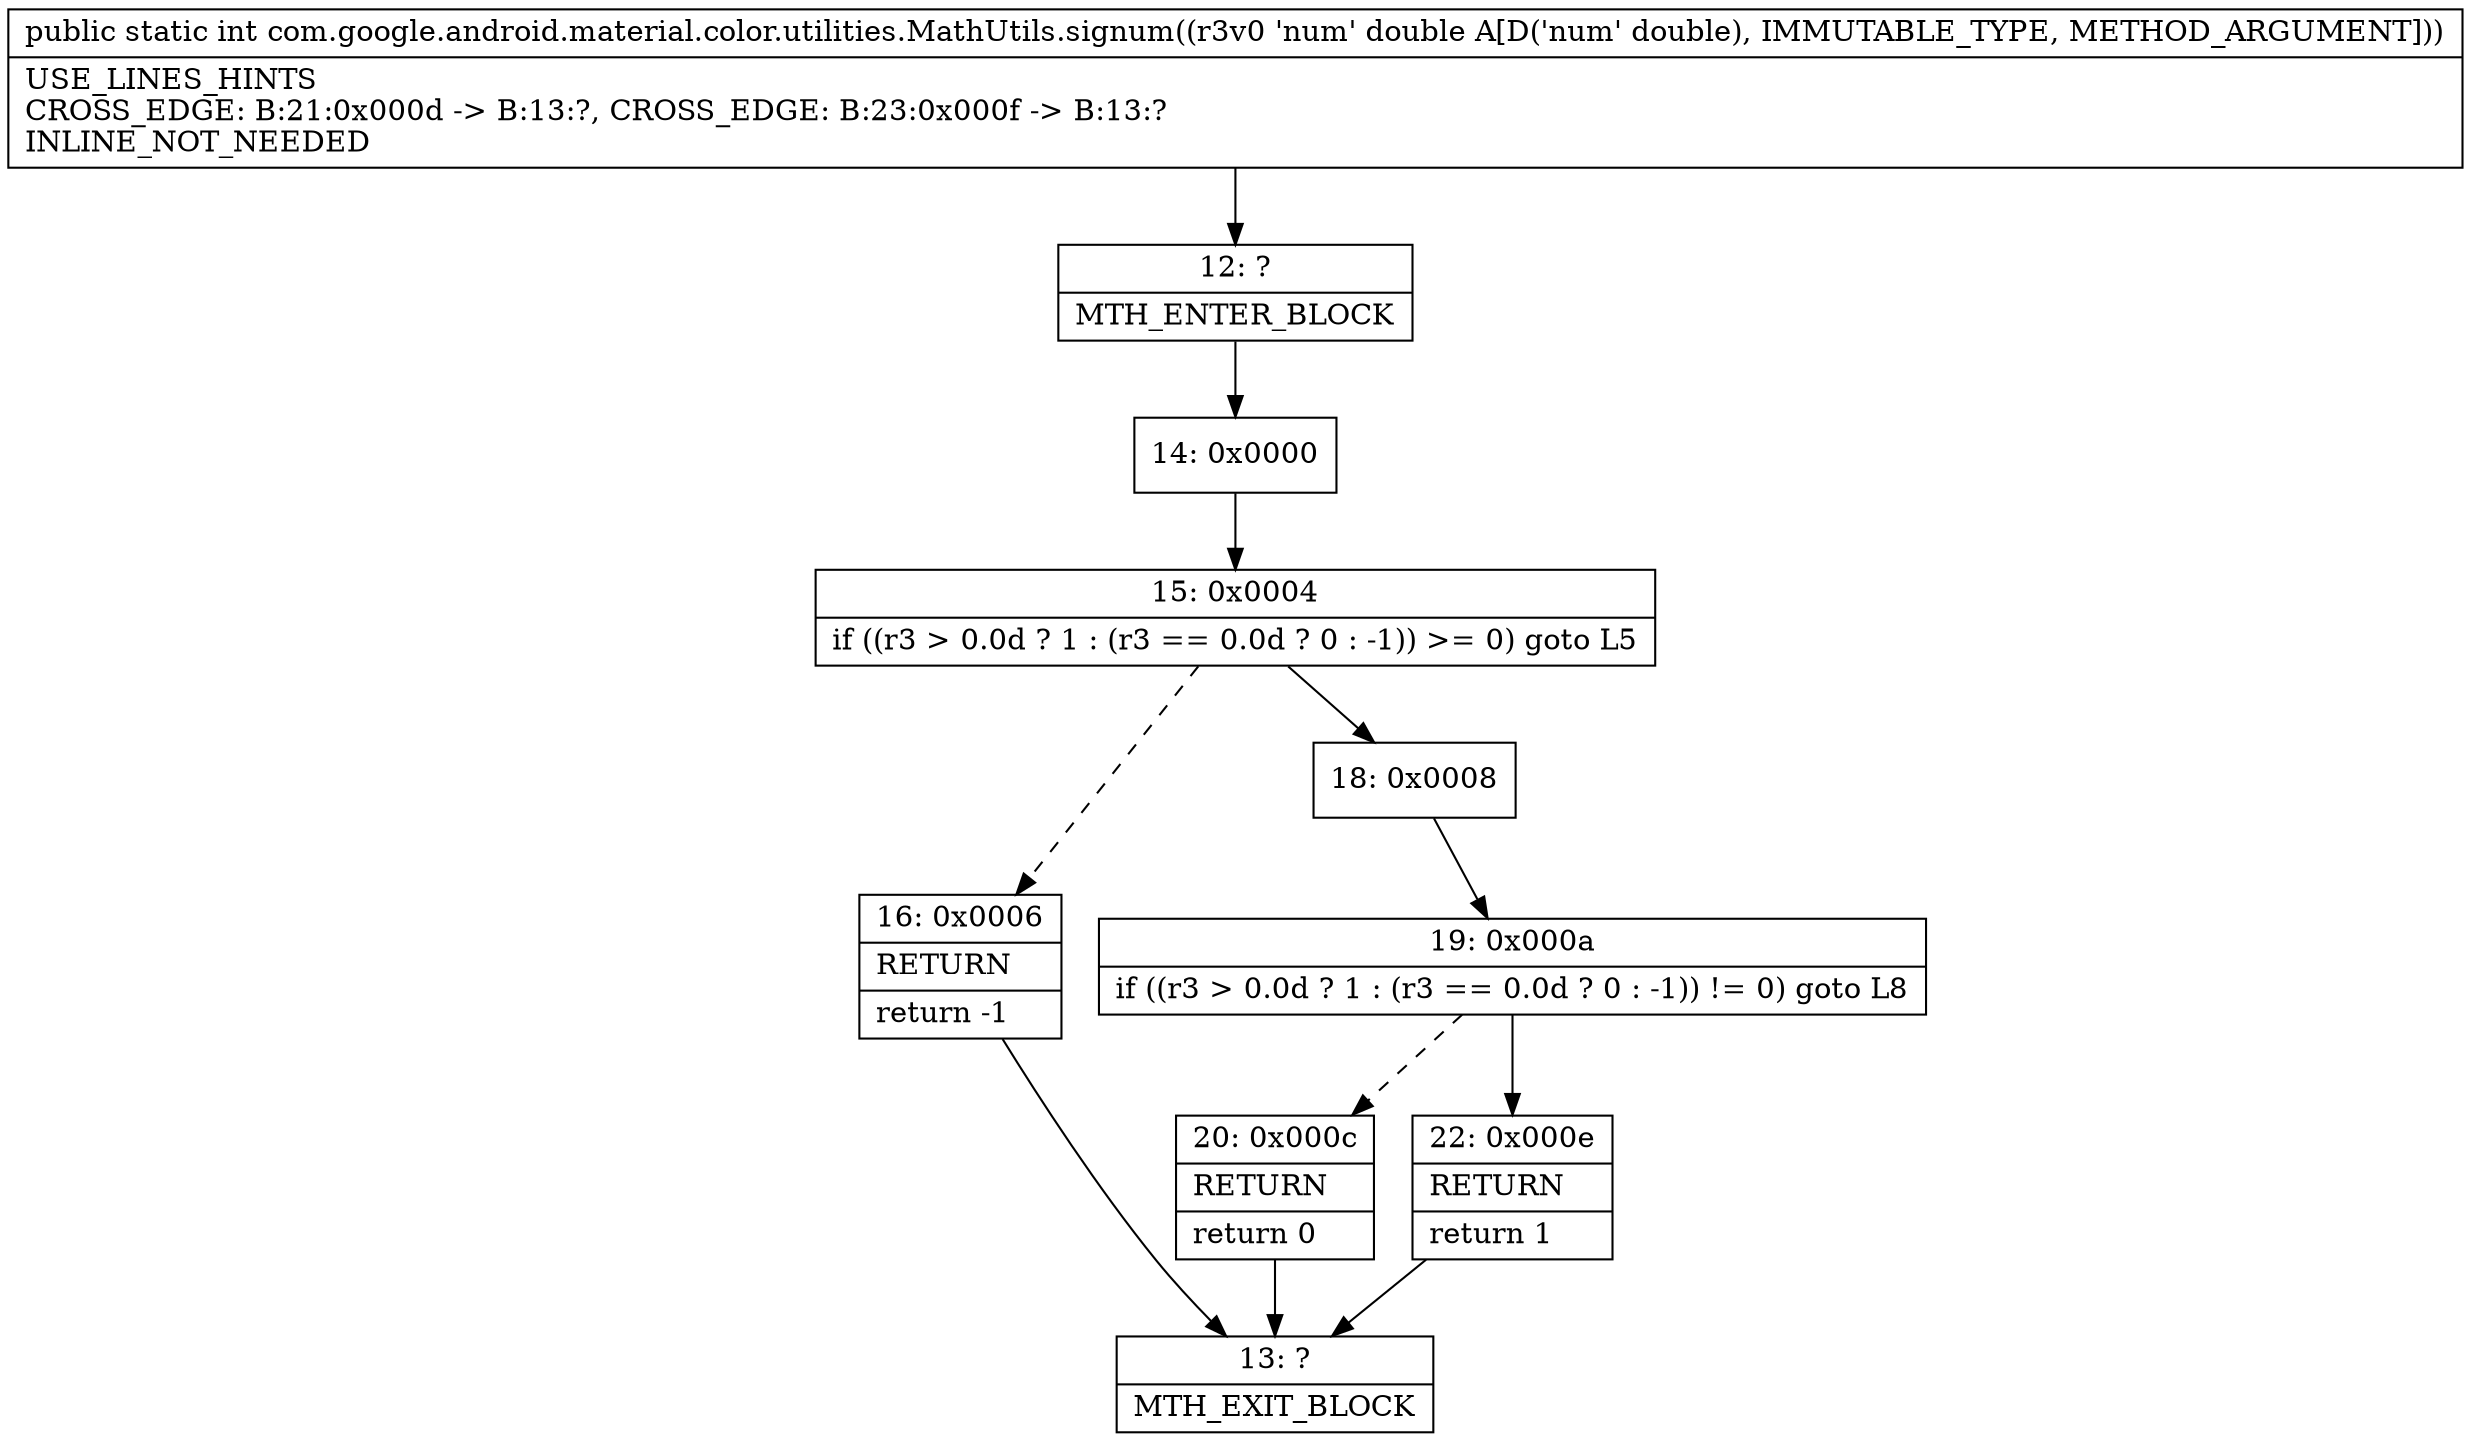 digraph "CFG forcom.google.android.material.color.utilities.MathUtils.signum(D)I" {
Node_12 [shape=record,label="{12\:\ ?|MTH_ENTER_BLOCK\l}"];
Node_14 [shape=record,label="{14\:\ 0x0000}"];
Node_15 [shape=record,label="{15\:\ 0x0004|if ((r3 \> 0.0d ? 1 : (r3 == 0.0d ? 0 : \-1)) \>= 0) goto L5\l}"];
Node_16 [shape=record,label="{16\:\ 0x0006|RETURN\l|return \-1\l}"];
Node_13 [shape=record,label="{13\:\ ?|MTH_EXIT_BLOCK\l}"];
Node_18 [shape=record,label="{18\:\ 0x0008}"];
Node_19 [shape=record,label="{19\:\ 0x000a|if ((r3 \> 0.0d ? 1 : (r3 == 0.0d ? 0 : \-1)) != 0) goto L8\l}"];
Node_20 [shape=record,label="{20\:\ 0x000c|RETURN\l|return 0\l}"];
Node_22 [shape=record,label="{22\:\ 0x000e|RETURN\l|return 1\l}"];
MethodNode[shape=record,label="{public static int com.google.android.material.color.utilities.MathUtils.signum((r3v0 'num' double A[D('num' double), IMMUTABLE_TYPE, METHOD_ARGUMENT]))  | USE_LINES_HINTS\lCROSS_EDGE: B:21:0x000d \-\> B:13:?, CROSS_EDGE: B:23:0x000f \-\> B:13:?\lINLINE_NOT_NEEDED\l}"];
MethodNode -> Node_12;Node_12 -> Node_14;
Node_14 -> Node_15;
Node_15 -> Node_16[style=dashed];
Node_15 -> Node_18;
Node_16 -> Node_13;
Node_18 -> Node_19;
Node_19 -> Node_20[style=dashed];
Node_19 -> Node_22;
Node_20 -> Node_13;
Node_22 -> Node_13;
}

